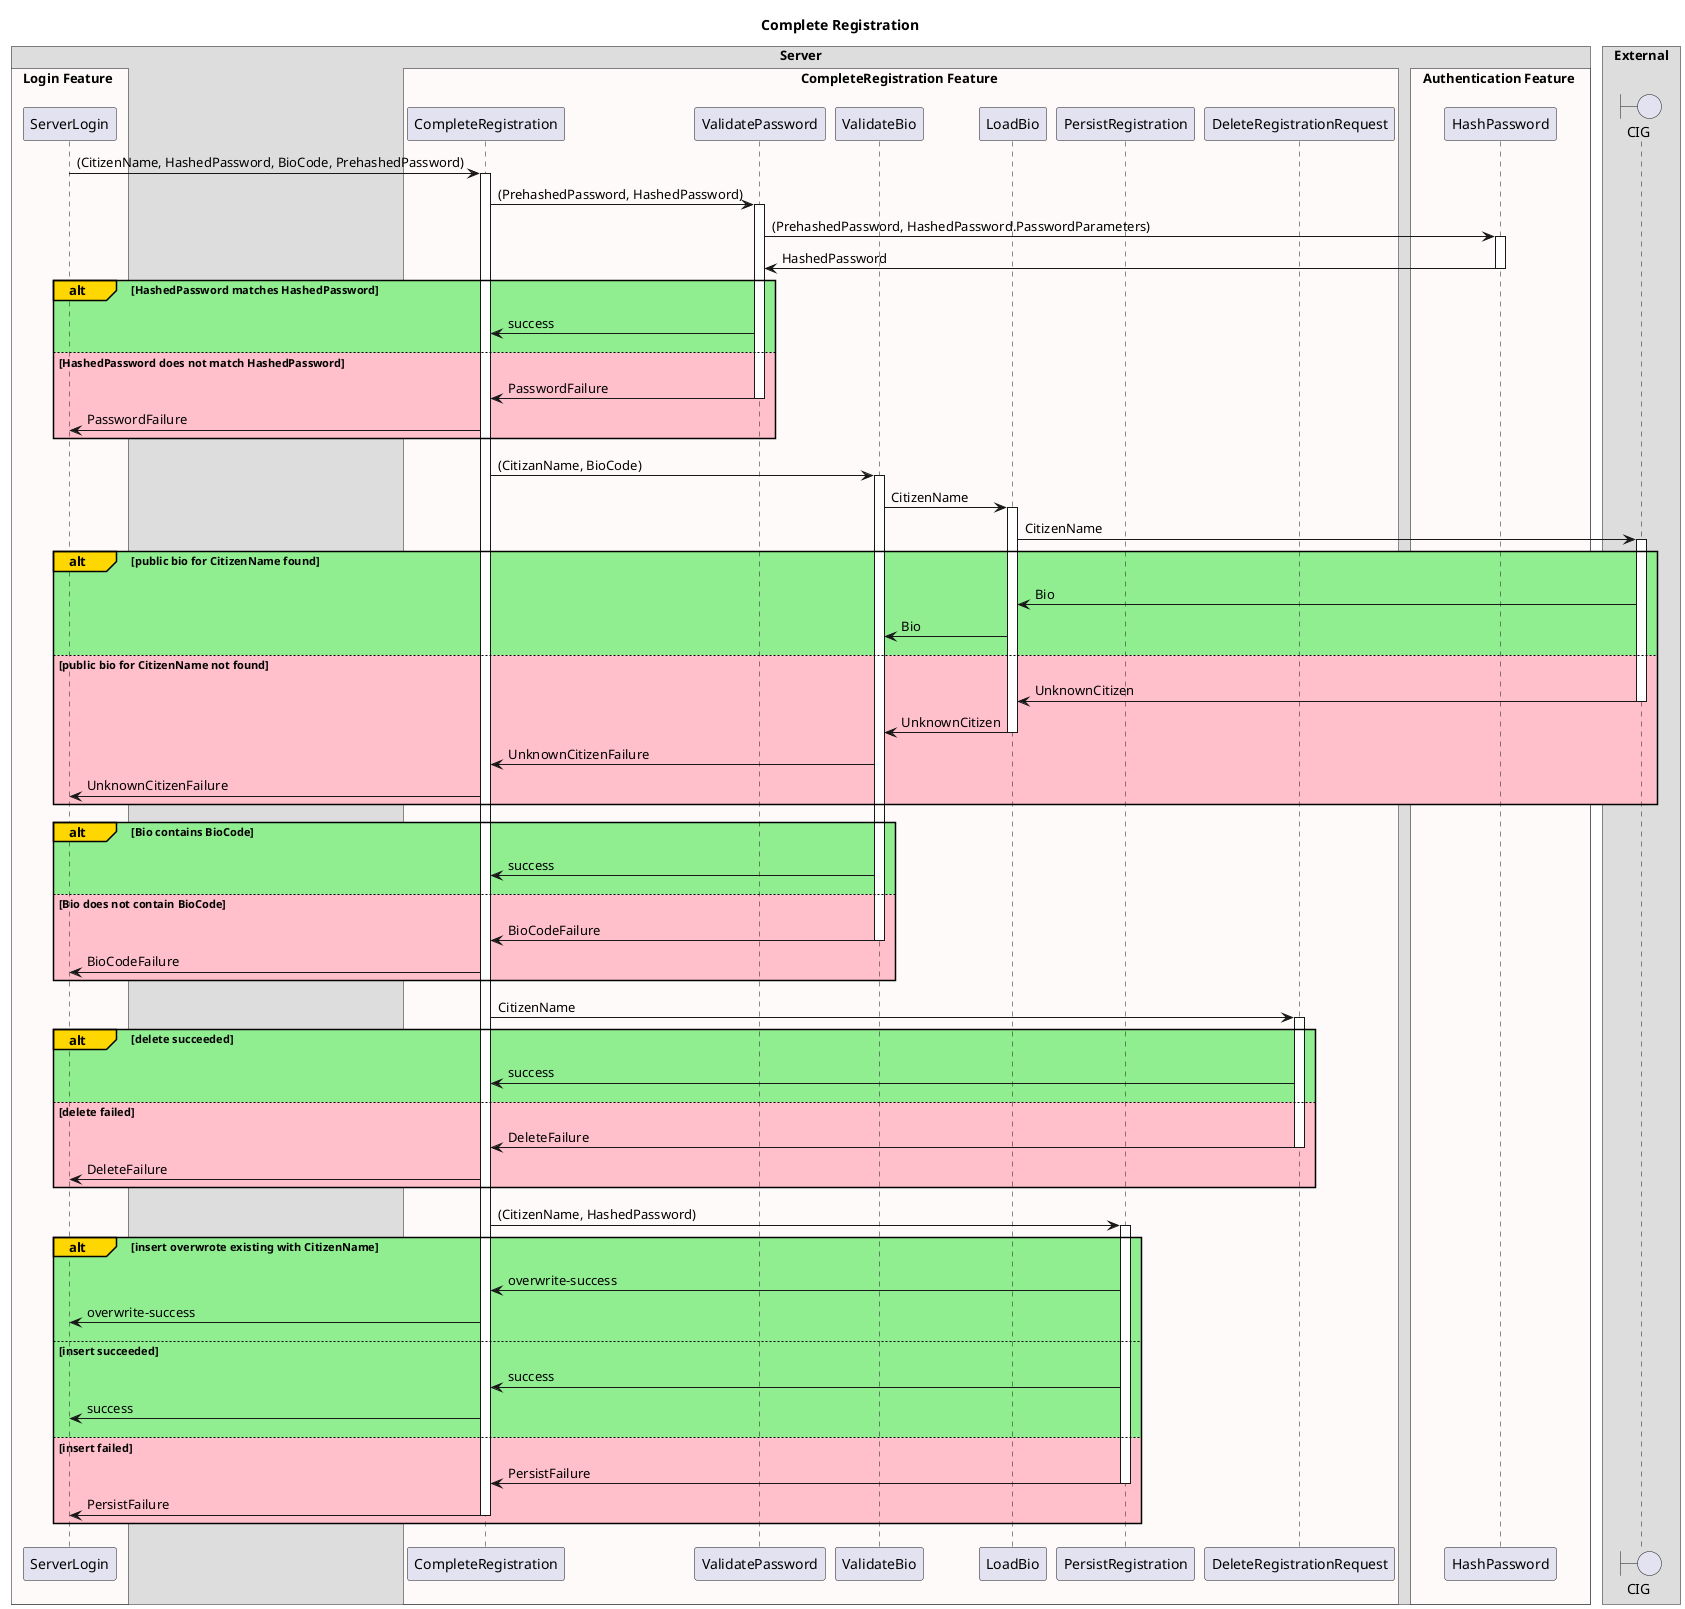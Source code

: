 @startuml

!pragma teoz true

title Complete Registration

box Server
    box Login Feature #Snow
        participant ServerLogin
    end box

    box CompleteRegistration Feature #Snow
        participant CompleteRegistration
        participant ValidatePassword
        participant ValidateBio
        participant LoadBio
        participant PersistRegistration
        participant DeleteRegistrationRequest
    end box

    box Authentication Feature #Snow
        participant HashPassword
    end box
end box

box External
    boundary CIG
end box

ServerLogin -> CompleteRegistration: (CitizenName, HashedPassword, BioCode, PrehashedPassword)
activate CompleteRegistration
CompleteRegistration -> ValidatePassword: (PrehashedPassword, HashedPassword)
activate ValidatePassword
ValidatePassword -> HashPassword: (PrehashedPassword, HashedPassword.PasswordParameters)
activate HashPassword
HashPassword -> ValidatePassword: HashedPassword
deactivate HashPassword
alt#Gold #LightGreen HashedPassword matches HashedPassword
    ValidatePassword -> CompleteRegistration: success
else #Pink HashedPassword does not match HashedPassword
    ValidatePassword -> CompleteRegistration: PasswordFailure
    deactivate ValidatePassword
    CompleteRegistration -> ServerLogin: PasswordFailure
end

CompleteRegistration -> ValidateBio: (CitizanName, BioCode)
activate ValidateBio
ValidateBio -> LoadBio: CitizenName
activate LoadBio
LoadBio -> CIG: CitizenName
activate CIG
alt#Gold #LightGreen public bio for CitizenName found
    CIG -> LoadBio: Bio
    LoadBio -> ValidateBio: Bio
else #Pink public bio for CitizenName not found
    CIG -> LoadBio: UnknownCitizen
    deactivate CIG
    LoadBio -> ValidateBio: UnknownCitizen
    deactivate LoadBio
    ValidateBio -> CompleteRegistration: UnknownCitizenFailure
    CompleteRegistration -> ServerLogin: UnknownCitizenFailure
end

alt#Gold #LightGreen Bio contains BioCode
    ValidateBio -> CompleteRegistration: success
else #Pink Bio does not contain BioCode
    ValidateBio -> CompleteRegistration: BioCodeFailure
    deactivate ValidateBio
    CompleteRegistration -> ServerLogin: BioCodeFailure
end

CompleteRegistration -> DeleteRegistrationRequest: CitizenName
activate DeleteRegistrationRequest
alt#Gold #LightGreen delete succeeded
    DeleteRegistrationRequest -> CompleteRegistration: success
else #Pink delete failed
    DeleteRegistrationRequest -> CompleteRegistration: DeleteFailure
    deactivate DeleteRegistrationRequest
    CompleteRegistration -> ServerLogin: DeleteFailure
end

CompleteRegistration -> PersistRegistration: (CitizenName, HashedPassword)
activate PersistRegistration
alt#Gold #LightGreen insert overwrote existing with CitizenName
    PersistRegistration -> CompleteRegistration: overwrite-success
    CompleteRegistration -> ServerLogin: overwrite-success
else #LightGreen insert succeeded
    PersistRegistration -> CompleteRegistration: success
    CompleteRegistration -> ServerLogin: success
else #Pink insert failed
    PersistRegistration -> CompleteRegistration: PersistFailure
    deactivate PersistRegistration
    CompleteRegistration -> ServerLogin: PersistFailure
    deactivate CompleteRegistration
end

@enduml